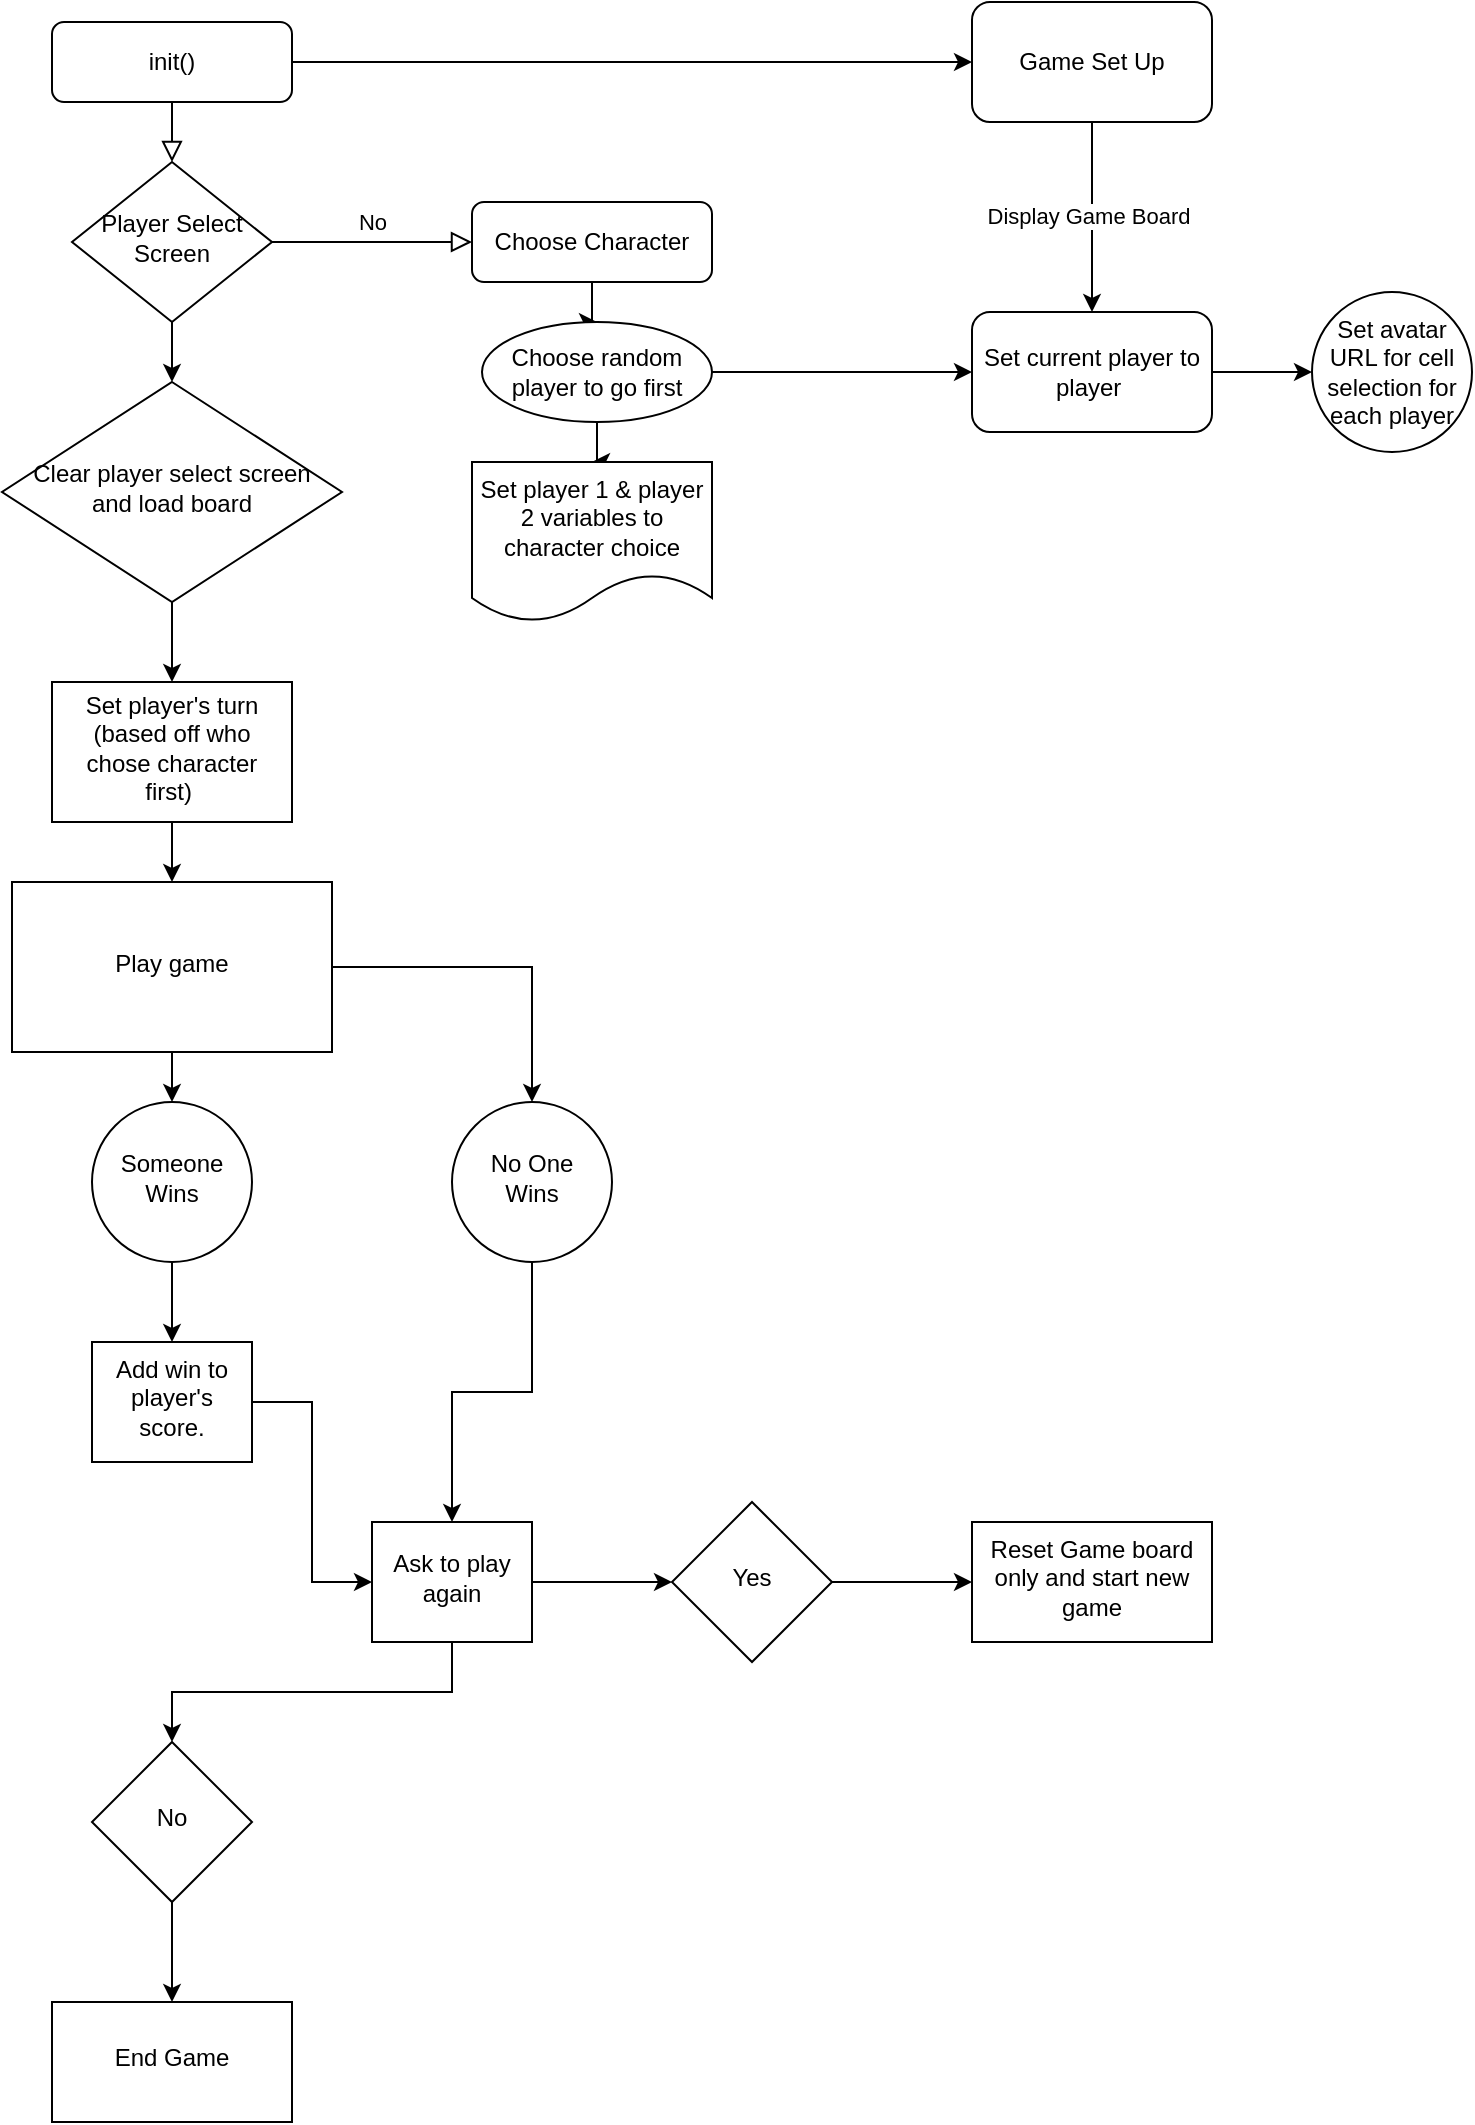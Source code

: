 <mxfile version="23.0.2" type="device">
  <diagram id="C5RBs43oDa-KdzZeNtuy" name="Page-1">
    <mxGraphModel dx="1094" dy="974" grid="1" gridSize="10" guides="1" tooltips="1" connect="1" arrows="1" fold="1" page="1" pageScale="1" pageWidth="827" pageHeight="1169" math="0" shadow="0">
      <root>
        <mxCell id="WIyWlLk6GJQsqaUBKTNV-0" />
        <mxCell id="WIyWlLk6GJQsqaUBKTNV-1" parent="WIyWlLk6GJQsqaUBKTNV-0" />
        <mxCell id="WIyWlLk6GJQsqaUBKTNV-2" value="" style="rounded=0;html=1;jettySize=auto;orthogonalLoop=1;fontSize=11;endArrow=block;endFill=0;endSize=8;strokeWidth=1;shadow=0;labelBackgroundColor=none;edgeStyle=orthogonalEdgeStyle;" parent="WIyWlLk6GJQsqaUBKTNV-1" source="WIyWlLk6GJQsqaUBKTNV-3" target="WIyWlLk6GJQsqaUBKTNV-6" edge="1">
          <mxGeometry relative="1" as="geometry" />
        </mxCell>
        <mxCell id="F8fiGYvBZijiuDRVTaX--12" value="" style="edgeStyle=orthogonalEdgeStyle;rounded=0;orthogonalLoop=1;jettySize=auto;html=1;" edge="1" parent="WIyWlLk6GJQsqaUBKTNV-1" source="WIyWlLk6GJQsqaUBKTNV-3" target="F8fiGYvBZijiuDRVTaX--11">
          <mxGeometry relative="1" as="geometry" />
        </mxCell>
        <mxCell id="WIyWlLk6GJQsqaUBKTNV-3" value="init()" style="rounded=1;whiteSpace=wrap;html=1;fontSize=12;glass=0;strokeWidth=1;shadow=0;" parent="WIyWlLk6GJQsqaUBKTNV-1" vertex="1">
          <mxGeometry x="80" y="20" width="120" height="40" as="geometry" />
        </mxCell>
        <mxCell id="WIyWlLk6GJQsqaUBKTNV-5" value="No" style="edgeStyle=orthogonalEdgeStyle;rounded=0;html=1;jettySize=auto;orthogonalLoop=1;fontSize=11;endArrow=block;endFill=0;endSize=8;strokeWidth=1;shadow=0;labelBackgroundColor=none;entryX=0;entryY=0.5;entryDx=0;entryDy=0;" parent="WIyWlLk6GJQsqaUBKTNV-1" source="WIyWlLk6GJQsqaUBKTNV-6" target="WIyWlLk6GJQsqaUBKTNV-7" edge="1">
          <mxGeometry y="10" relative="1" as="geometry">
            <mxPoint as="offset" />
          </mxGeometry>
        </mxCell>
        <mxCell id="F8fiGYvBZijiuDRVTaX--5" value="" style="edgeStyle=orthogonalEdgeStyle;rounded=0;orthogonalLoop=1;jettySize=auto;html=1;" edge="1" parent="WIyWlLk6GJQsqaUBKTNV-1" source="WIyWlLk6GJQsqaUBKTNV-6" target="F8fiGYvBZijiuDRVTaX--4">
          <mxGeometry relative="1" as="geometry" />
        </mxCell>
        <mxCell id="WIyWlLk6GJQsqaUBKTNV-6" value="Player Select Screen" style="rhombus;whiteSpace=wrap;html=1;shadow=0;fontFamily=Helvetica;fontSize=12;align=center;strokeWidth=1;spacing=6;spacingTop=-4;" parent="WIyWlLk6GJQsqaUBKTNV-1" vertex="1">
          <mxGeometry x="90" y="90" width="100" height="80" as="geometry" />
        </mxCell>
        <mxCell id="F8fiGYvBZijiuDRVTaX--1" value="" style="edgeStyle=orthogonalEdgeStyle;rounded=0;orthogonalLoop=1;jettySize=auto;html=1;" edge="1" parent="WIyWlLk6GJQsqaUBKTNV-1" source="WIyWlLk6GJQsqaUBKTNV-7" target="F8fiGYvBZijiuDRVTaX--0">
          <mxGeometry relative="1" as="geometry" />
        </mxCell>
        <mxCell id="WIyWlLk6GJQsqaUBKTNV-7" value="Choose Character" style="rounded=1;whiteSpace=wrap;html=1;fontSize=12;glass=0;strokeWidth=1;shadow=0;" parent="WIyWlLk6GJQsqaUBKTNV-1" vertex="1">
          <mxGeometry x="290" y="110" width="120" height="40" as="geometry" />
        </mxCell>
        <mxCell id="F8fiGYvBZijiuDRVTaX--3" value="" style="edgeStyle=orthogonalEdgeStyle;rounded=0;orthogonalLoop=1;jettySize=auto;html=1;" edge="1" parent="WIyWlLk6GJQsqaUBKTNV-1" source="F8fiGYvBZijiuDRVTaX--0" target="F8fiGYvBZijiuDRVTaX--2">
          <mxGeometry relative="1" as="geometry" />
        </mxCell>
        <mxCell id="F8fiGYvBZijiuDRVTaX--37" style="edgeStyle=orthogonalEdgeStyle;rounded=0;orthogonalLoop=1;jettySize=auto;html=1;entryX=0;entryY=0.5;entryDx=0;entryDy=0;" edge="1" parent="WIyWlLk6GJQsqaUBKTNV-1" source="F8fiGYvBZijiuDRVTaX--0" target="F8fiGYvBZijiuDRVTaX--13">
          <mxGeometry relative="1" as="geometry" />
        </mxCell>
        <mxCell id="F8fiGYvBZijiuDRVTaX--0" value="Choose random player to go first" style="ellipse;whiteSpace=wrap;html=1;rounded=1;glass=0;strokeWidth=1;shadow=0;" vertex="1" parent="WIyWlLk6GJQsqaUBKTNV-1">
          <mxGeometry x="295" y="170" width="115" height="50" as="geometry" />
        </mxCell>
        <mxCell id="F8fiGYvBZijiuDRVTaX--2" value="Set player 1 &amp;amp; player 2 variables to character choice" style="shape=document;whiteSpace=wrap;html=1;boundedLbl=1;rounded=1;glass=0;strokeWidth=1;shadow=0;" vertex="1" parent="WIyWlLk6GJQsqaUBKTNV-1">
          <mxGeometry x="290" y="240" width="120" height="80" as="geometry" />
        </mxCell>
        <mxCell id="F8fiGYvBZijiuDRVTaX--10" value="" style="edgeStyle=orthogonalEdgeStyle;rounded=0;orthogonalLoop=1;jettySize=auto;html=1;" edge="1" parent="WIyWlLk6GJQsqaUBKTNV-1" source="F8fiGYvBZijiuDRVTaX--4" target="F8fiGYvBZijiuDRVTaX--9">
          <mxGeometry relative="1" as="geometry" />
        </mxCell>
        <mxCell id="F8fiGYvBZijiuDRVTaX--4" value="Clear player select screen and load board&lt;br&gt;" style="rhombus;whiteSpace=wrap;html=1;shadow=0;strokeWidth=1;spacing=6;spacingTop=-4;rounded=0;" vertex="1" parent="WIyWlLk6GJQsqaUBKTNV-1">
          <mxGeometry x="55" y="200" width="170" height="110" as="geometry" />
        </mxCell>
        <mxCell id="F8fiGYvBZijiuDRVTaX--16" value="" style="edgeStyle=orthogonalEdgeStyle;rounded=0;orthogonalLoop=1;jettySize=auto;html=1;" edge="1" parent="WIyWlLk6GJQsqaUBKTNV-1" source="F8fiGYvBZijiuDRVTaX--9" target="F8fiGYvBZijiuDRVTaX--15">
          <mxGeometry relative="1" as="geometry" />
        </mxCell>
        <mxCell id="F8fiGYvBZijiuDRVTaX--9" value="Set player&#39;s turn (based off who chose character first)&amp;nbsp;" style="rounded=0;whiteSpace=wrap;html=1;shadow=0;strokeWidth=1;spacing=6;spacingTop=-4;" vertex="1" parent="WIyWlLk6GJQsqaUBKTNV-1">
          <mxGeometry x="80" y="350" width="120" height="70" as="geometry" />
        </mxCell>
        <mxCell id="F8fiGYvBZijiuDRVTaX--14" value="" style="edgeStyle=orthogonalEdgeStyle;rounded=0;orthogonalLoop=1;jettySize=auto;html=1;" edge="1" parent="WIyWlLk6GJQsqaUBKTNV-1" source="F8fiGYvBZijiuDRVTaX--11" target="F8fiGYvBZijiuDRVTaX--13">
          <mxGeometry relative="1" as="geometry" />
        </mxCell>
        <mxCell id="F8fiGYvBZijiuDRVTaX--38" value="Display Game Board&lt;br&gt;" style="edgeLabel;html=1;align=center;verticalAlign=middle;resizable=0;points=[];" vertex="1" connectable="0" parent="F8fiGYvBZijiuDRVTaX--14">
          <mxGeometry x="-0.011" y="-2" relative="1" as="geometry">
            <mxPoint as="offset" />
          </mxGeometry>
        </mxCell>
        <mxCell id="F8fiGYvBZijiuDRVTaX--11" value="Game Set Up" style="whiteSpace=wrap;html=1;rounded=1;glass=0;strokeWidth=1;shadow=0;" vertex="1" parent="WIyWlLk6GJQsqaUBKTNV-1">
          <mxGeometry x="540" y="10" width="120" height="60" as="geometry" />
        </mxCell>
        <mxCell id="F8fiGYvBZijiuDRVTaX--40" value="" style="edgeStyle=orthogonalEdgeStyle;rounded=0;orthogonalLoop=1;jettySize=auto;html=1;" edge="1" parent="WIyWlLk6GJQsqaUBKTNV-1" source="F8fiGYvBZijiuDRVTaX--13" target="F8fiGYvBZijiuDRVTaX--39">
          <mxGeometry relative="1" as="geometry" />
        </mxCell>
        <mxCell id="F8fiGYvBZijiuDRVTaX--13" value="Set current player to player&amp;nbsp;" style="rounded=1;whiteSpace=wrap;html=1;glass=0;strokeWidth=1;shadow=0;" vertex="1" parent="WIyWlLk6GJQsqaUBKTNV-1">
          <mxGeometry x="540" y="165" width="120" height="60" as="geometry" />
        </mxCell>
        <mxCell id="F8fiGYvBZijiuDRVTaX--18" value="" style="edgeStyle=orthogonalEdgeStyle;rounded=0;orthogonalLoop=1;jettySize=auto;html=1;" edge="1" parent="WIyWlLk6GJQsqaUBKTNV-1" source="F8fiGYvBZijiuDRVTaX--15" target="F8fiGYvBZijiuDRVTaX--17">
          <mxGeometry relative="1" as="geometry" />
        </mxCell>
        <mxCell id="F8fiGYvBZijiuDRVTaX--24" value="" style="edgeStyle=orthogonalEdgeStyle;rounded=0;orthogonalLoop=1;jettySize=auto;html=1;" edge="1" parent="WIyWlLk6GJQsqaUBKTNV-1" source="F8fiGYvBZijiuDRVTaX--15" target="F8fiGYvBZijiuDRVTaX--23">
          <mxGeometry relative="1" as="geometry" />
        </mxCell>
        <mxCell id="F8fiGYvBZijiuDRVTaX--15" value="Play game" style="rounded=0;whiteSpace=wrap;html=1;shadow=0;strokeWidth=1;spacing=6;spacingTop=-4;" vertex="1" parent="WIyWlLk6GJQsqaUBKTNV-1">
          <mxGeometry x="60" y="450" width="160" height="85" as="geometry" />
        </mxCell>
        <mxCell id="F8fiGYvBZijiuDRVTaX--22" value="" style="edgeStyle=orthogonalEdgeStyle;rounded=0;orthogonalLoop=1;jettySize=auto;html=1;" edge="1" parent="WIyWlLk6GJQsqaUBKTNV-1" source="F8fiGYvBZijiuDRVTaX--17" target="F8fiGYvBZijiuDRVTaX--21">
          <mxGeometry relative="1" as="geometry" />
        </mxCell>
        <mxCell id="F8fiGYvBZijiuDRVTaX--17" value="Someone Wins" style="ellipse;whiteSpace=wrap;html=1;rounded=0;shadow=0;strokeWidth=1;spacing=6;spacingTop=-4;" vertex="1" parent="WIyWlLk6GJQsqaUBKTNV-1">
          <mxGeometry x="100" y="560" width="80" height="80" as="geometry" />
        </mxCell>
        <mxCell id="F8fiGYvBZijiuDRVTaX--26" value="" style="edgeStyle=orthogonalEdgeStyle;rounded=0;orthogonalLoop=1;jettySize=auto;html=1;entryX=0;entryY=0.5;entryDx=0;entryDy=0;" edge="1" parent="WIyWlLk6GJQsqaUBKTNV-1" source="F8fiGYvBZijiuDRVTaX--21" target="F8fiGYvBZijiuDRVTaX--25">
          <mxGeometry relative="1" as="geometry">
            <mxPoint x="200" y="780" as="targetPoint" />
          </mxGeometry>
        </mxCell>
        <mxCell id="F8fiGYvBZijiuDRVTaX--21" value="Add win to player&#39;s score." style="rounded=0;whiteSpace=wrap;html=1;shadow=0;strokeWidth=1;spacing=6;spacingTop=-4;" vertex="1" parent="WIyWlLk6GJQsqaUBKTNV-1">
          <mxGeometry x="100" y="680" width="80" height="60" as="geometry" />
        </mxCell>
        <mxCell id="F8fiGYvBZijiuDRVTaX--41" style="edgeStyle=orthogonalEdgeStyle;rounded=0;orthogonalLoop=1;jettySize=auto;html=1;exitX=0.5;exitY=1;exitDx=0;exitDy=0;entryX=0.5;entryY=0;entryDx=0;entryDy=0;" edge="1" parent="WIyWlLk6GJQsqaUBKTNV-1" source="F8fiGYvBZijiuDRVTaX--23" target="F8fiGYvBZijiuDRVTaX--25">
          <mxGeometry relative="1" as="geometry">
            <mxPoint x="320" y="705" as="targetPoint" />
          </mxGeometry>
        </mxCell>
        <mxCell id="F8fiGYvBZijiuDRVTaX--23" value="No One Wins" style="ellipse;whiteSpace=wrap;html=1;rounded=0;shadow=0;strokeWidth=1;spacing=6;spacingTop=-4;" vertex="1" parent="WIyWlLk6GJQsqaUBKTNV-1">
          <mxGeometry x="280" y="560" width="80" height="80" as="geometry" />
        </mxCell>
        <mxCell id="F8fiGYvBZijiuDRVTaX--30" value="" style="edgeStyle=orthogonalEdgeStyle;rounded=0;orthogonalLoop=1;jettySize=auto;html=1;" edge="1" parent="WIyWlLk6GJQsqaUBKTNV-1" source="F8fiGYvBZijiuDRVTaX--25" target="F8fiGYvBZijiuDRVTaX--29">
          <mxGeometry relative="1" as="geometry" />
        </mxCell>
        <mxCell id="F8fiGYvBZijiuDRVTaX--32" value="" style="edgeStyle=orthogonalEdgeStyle;rounded=0;orthogonalLoop=1;jettySize=auto;html=1;exitX=0.5;exitY=1;exitDx=0;exitDy=0;" edge="1" parent="WIyWlLk6GJQsqaUBKTNV-1" source="F8fiGYvBZijiuDRVTaX--25" target="F8fiGYvBZijiuDRVTaX--31">
          <mxGeometry relative="1" as="geometry" />
        </mxCell>
        <mxCell id="F8fiGYvBZijiuDRVTaX--25" value="Ask to play again" style="rounded=0;whiteSpace=wrap;html=1;shadow=0;strokeWidth=1;spacing=6;spacingTop=-4;" vertex="1" parent="WIyWlLk6GJQsqaUBKTNV-1">
          <mxGeometry x="240" y="770" width="80" height="60" as="geometry" />
        </mxCell>
        <mxCell id="F8fiGYvBZijiuDRVTaX--34" value="" style="edgeStyle=orthogonalEdgeStyle;rounded=0;orthogonalLoop=1;jettySize=auto;html=1;" edge="1" parent="WIyWlLk6GJQsqaUBKTNV-1" source="F8fiGYvBZijiuDRVTaX--29" target="F8fiGYvBZijiuDRVTaX--33">
          <mxGeometry relative="1" as="geometry" />
        </mxCell>
        <mxCell id="F8fiGYvBZijiuDRVTaX--29" value="Yes" style="rhombus;whiteSpace=wrap;html=1;rounded=0;shadow=0;strokeWidth=1;spacing=6;spacingTop=-4;" vertex="1" parent="WIyWlLk6GJQsqaUBKTNV-1">
          <mxGeometry x="390" y="760" width="80" height="80" as="geometry" />
        </mxCell>
        <mxCell id="F8fiGYvBZijiuDRVTaX--36" value="" style="edgeStyle=orthogonalEdgeStyle;rounded=0;orthogonalLoop=1;jettySize=auto;html=1;" edge="1" parent="WIyWlLk6GJQsqaUBKTNV-1" source="F8fiGYvBZijiuDRVTaX--31" target="F8fiGYvBZijiuDRVTaX--35">
          <mxGeometry relative="1" as="geometry" />
        </mxCell>
        <mxCell id="F8fiGYvBZijiuDRVTaX--31" value="No" style="rhombus;whiteSpace=wrap;html=1;rounded=0;shadow=0;strokeWidth=1;spacing=6;spacingTop=-4;" vertex="1" parent="WIyWlLk6GJQsqaUBKTNV-1">
          <mxGeometry x="100" y="880" width="80" height="80" as="geometry" />
        </mxCell>
        <mxCell id="F8fiGYvBZijiuDRVTaX--33" value="Reset Game board only and start new game" style="rounded=0;whiteSpace=wrap;html=1;shadow=0;strokeWidth=1;spacing=6;spacingTop=-4;" vertex="1" parent="WIyWlLk6GJQsqaUBKTNV-1">
          <mxGeometry x="540" y="770" width="120" height="60" as="geometry" />
        </mxCell>
        <mxCell id="F8fiGYvBZijiuDRVTaX--35" value="End Game" style="rounded=0;whiteSpace=wrap;html=1;shadow=0;strokeWidth=1;spacing=6;spacingTop=-4;" vertex="1" parent="WIyWlLk6GJQsqaUBKTNV-1">
          <mxGeometry x="80" y="1010" width="120" height="60" as="geometry" />
        </mxCell>
        <mxCell id="F8fiGYvBZijiuDRVTaX--39" value="Set avatar URL for cell selection for each player" style="ellipse;whiteSpace=wrap;html=1;rounded=1;glass=0;strokeWidth=1;shadow=0;" vertex="1" parent="WIyWlLk6GJQsqaUBKTNV-1">
          <mxGeometry x="710" y="155" width="80" height="80" as="geometry" />
        </mxCell>
      </root>
    </mxGraphModel>
  </diagram>
</mxfile>
